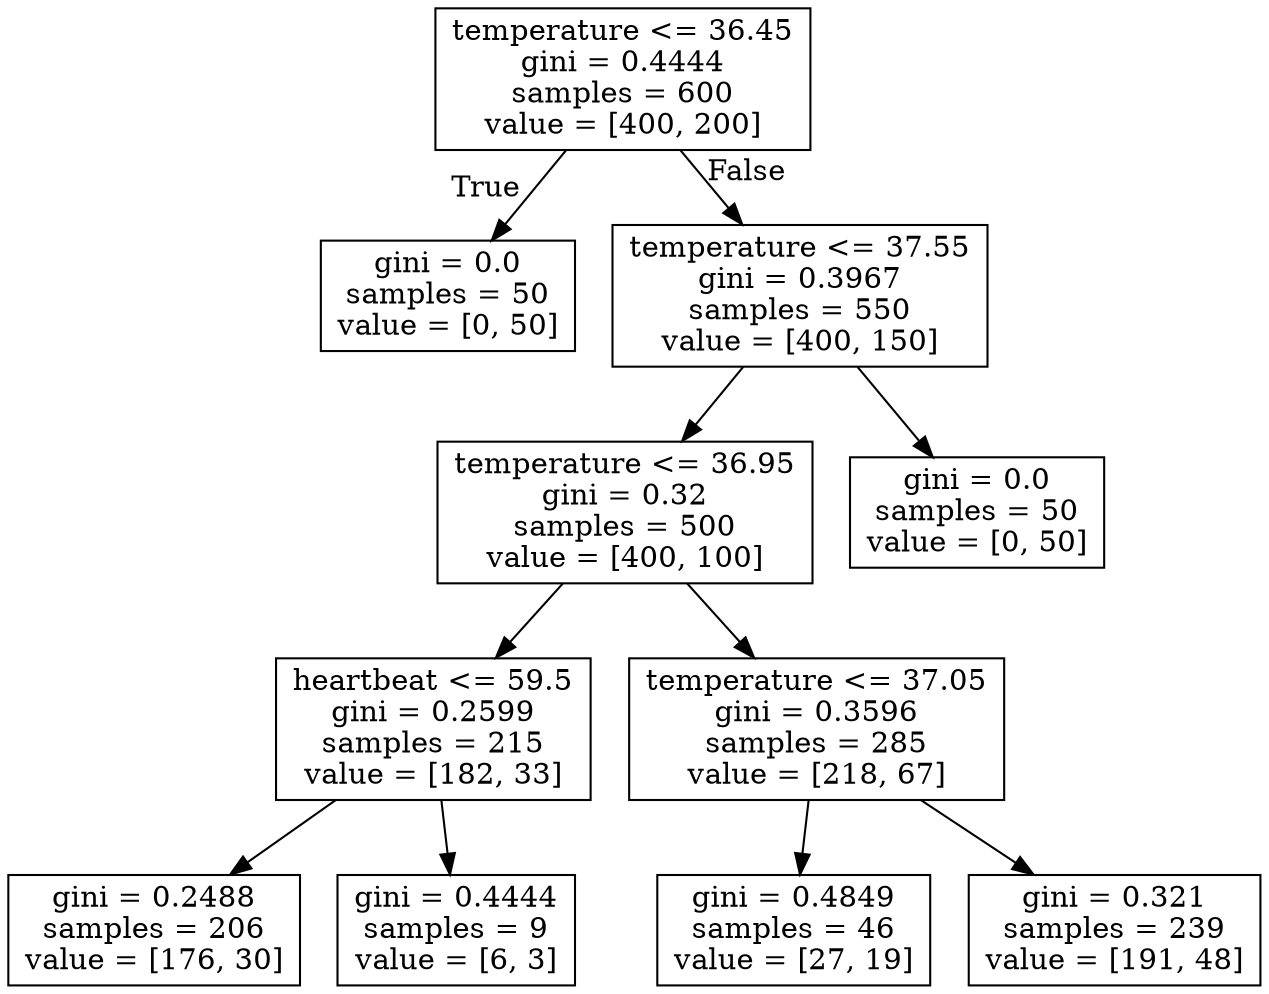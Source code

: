 digraph Tree {
node [shape=box] ;
0 [label="temperature <= 36.45\ngini = 0.4444\nsamples = 600\nvalue = [400, 200]"] ;
1 [label="gini = 0.0\nsamples = 50\nvalue = [0, 50]"] ;
0 -> 1 [labeldistance=2.5, labelangle=45, headlabel="True"] ;
2 [label="temperature <= 37.55\ngini = 0.3967\nsamples = 550\nvalue = [400, 150]"] ;
0 -> 2 [labeldistance=2.5, labelangle=-45, headlabel="False"] ;
3 [label="temperature <= 36.95\ngini = 0.32\nsamples = 500\nvalue = [400, 100]"] ;
2 -> 3 ;
4 [label="heartbeat <= 59.5\ngini = 0.2599\nsamples = 215\nvalue = [182, 33]"] ;
3 -> 4 ;
5 [label="gini = 0.2488\nsamples = 206\nvalue = [176, 30]"] ;
4 -> 5 ;
6 [label="gini = 0.4444\nsamples = 9\nvalue = [6, 3]"] ;
4 -> 6 ;
7 [label="temperature <= 37.05\ngini = 0.3596\nsamples = 285\nvalue = [218, 67]"] ;
3 -> 7 ;
8 [label="gini = 0.4849\nsamples = 46\nvalue = [27, 19]"] ;
7 -> 8 ;
9 [label="gini = 0.321\nsamples = 239\nvalue = [191, 48]"] ;
7 -> 9 ;
10 [label="gini = 0.0\nsamples = 50\nvalue = [0, 50]"] ;
2 -> 10 ;
}